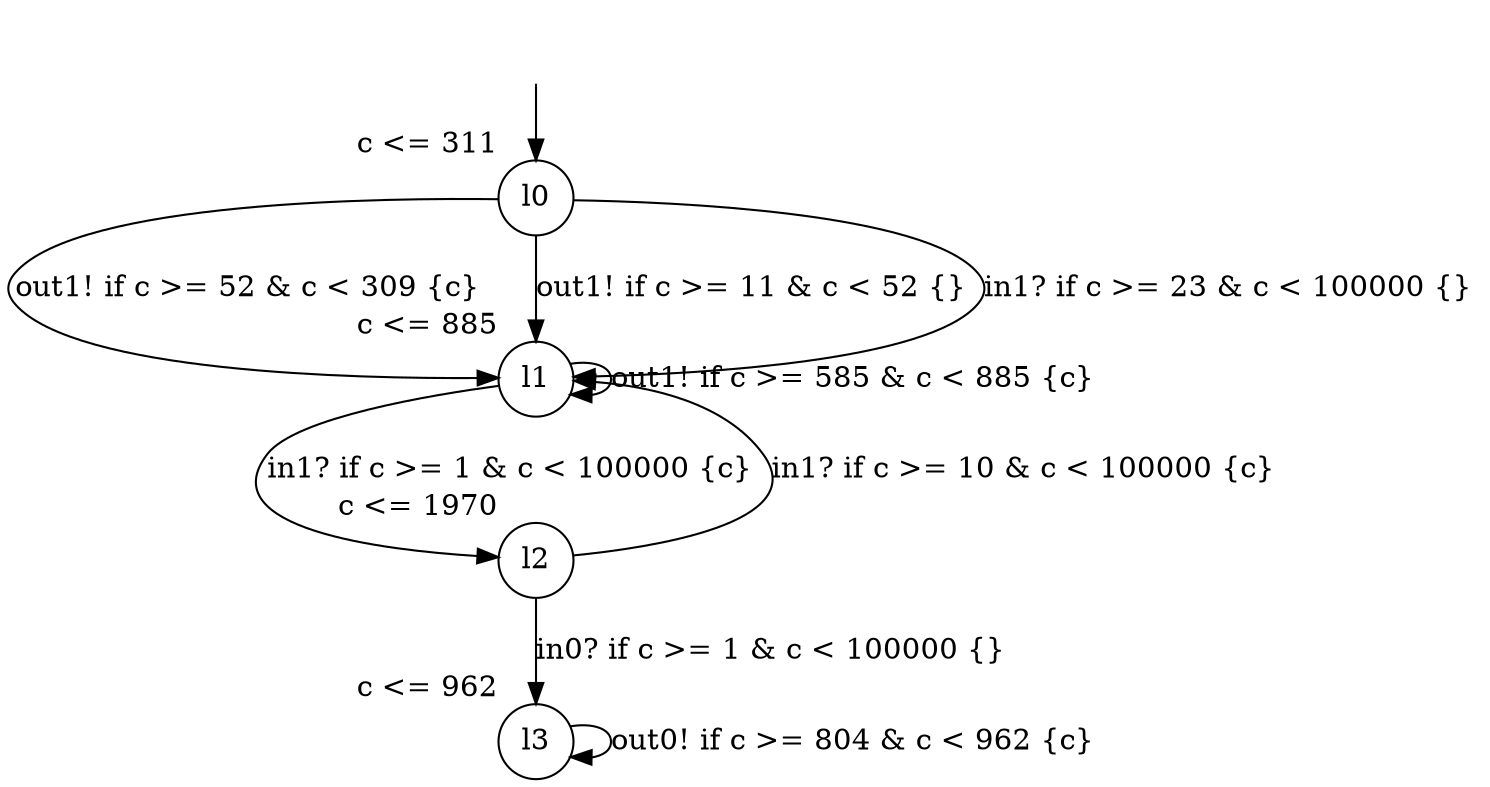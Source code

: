 digraph g {
__start0 [label="" shape="none"];
l0 [shape="circle" margin=0 label="l0", xlabel="c <= 311"];
l1 [shape="circle" margin=0 label="l1", xlabel="c <= 885"];
l2 [shape="circle" margin=0 label="l2", xlabel="c <= 1970"];
l3 [shape="circle" margin=0 label="l3", xlabel="c <= 962"];
l0 -> l1 [label="out1! if c >= 52 & c < 309 {c} "];
l0 -> l1 [label="out1! if c >= 11 & c < 52 {} "];
l0 -> l1 [label="in1? if c >= 23 & c < 100000 {} "];
l1 -> l1 [label="out1! if c >= 585 & c < 885 {c} "];
l1 -> l2 [label="in1? if c >= 1 & c < 100000 {c} "];
l2 -> l3 [label="in0? if c >= 1 & c < 100000 {} "];
l2 -> l1 [label="in1? if c >= 10 & c < 100000 {c} "];
l3 -> l3 [label="out0! if c >= 804 & c < 962 {c} "];
__start0 -> l0;
}
